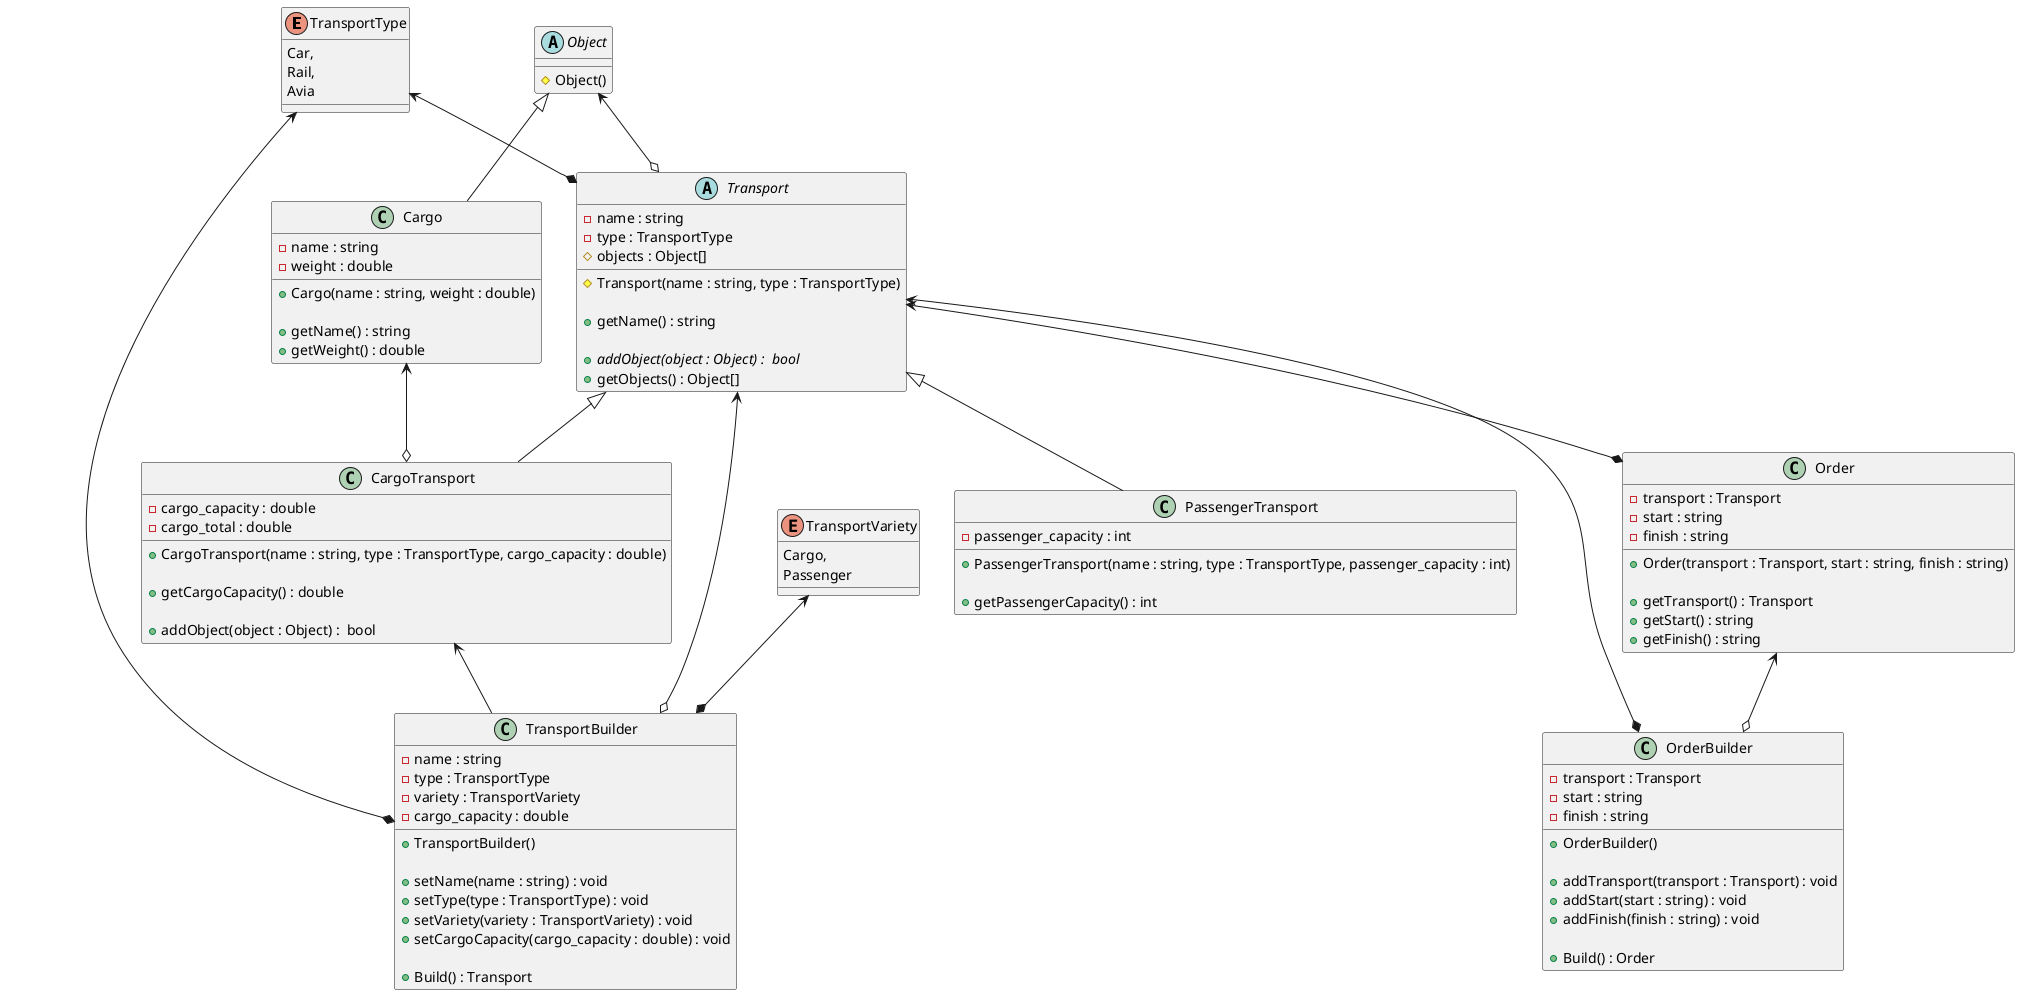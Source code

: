 @startuml
'https://plantuml.com/class-diagram

enum TransportType {
Car,
Rail,
Avia
}

abstract class Object {
# Object()
}

Object <|-- Cargo
class Cargo {
- name : string
- weight : double

+ Cargo(name : string, weight : double)

+ getName() : string
+ getWeight() : double
}


TransportType <--* Transport
Object <--o Transport
abstract class Transport {
- name : string
- type : TransportType
# objects : Object[]

# Transport(name : string, type : TransportType)

+ getName() : string

+ {abstract} addObject(object : Object) :  bool
+ getObjects() : Object[]
}

Transport <|-- CargoTransport
Cargo <--o CargoTransport
class CargoTransport {
- cargo_capacity : double
- cargo_total : double

+ CargoTransport(name : string, type : TransportType, cargo_capacity : double)

+ getCargoCapacity() : double

+ addObject(object : Object) :  bool
}

Transport <|-- PassengerTransport
class PassengerTransport {
- passenger_capacity : int

+ PassengerTransport(name : string, type : TransportType, passenger_capacity : int)

+ getPassengerCapacity() : int
}

Transport <--* Order
class Order {
- transport : Transport
- start : string
- finish : string

+ Order(transport : Transport, start : string, finish : string)

+ getTransport() : Transport
+ getStart() : string
+ getFinish() : string
}

Transport <--* OrderBuilder
Order <--o OrderBuilder
class OrderBuilder{
- transport : Transport
- start : string
- finish : string

+ OrderBuilder()

+ addTransport(transport : Transport) : void
+ addStart(start : string) : void
+ addFinish(finish : string) : void

+ Build() : Order
}

enum TransportVariety {
Cargo,
Passenger
}


Transport <--o TransportBuilder
TransportType <--* TransportBuilder
TransportVariety <--* TransportBuilder
CargoTransport <-- TransportBuilder
class TransportBuilder {
- name : string
- type : TransportType
- variety : TransportVariety
- cargo_capacity : double

+ TransportBuilder()

+ setName(name : string) : void
+ setType(type : TransportType) : void
+ setVariety(variety : TransportVariety) : void
+ setCargoCapacity(cargo_capacity : double) : void

+ Build() : Transport
}

@enduml